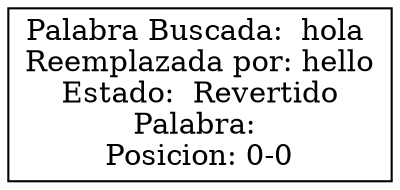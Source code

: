 digraph G {node[shape = box];
Nodo0 [label =  "Palabra Buscada:  hola 
Reemplazada por: hello
Estado:  Revertido
Palabra: 
Posicion: 0-0
"]{rank=same; Nodo0;}}